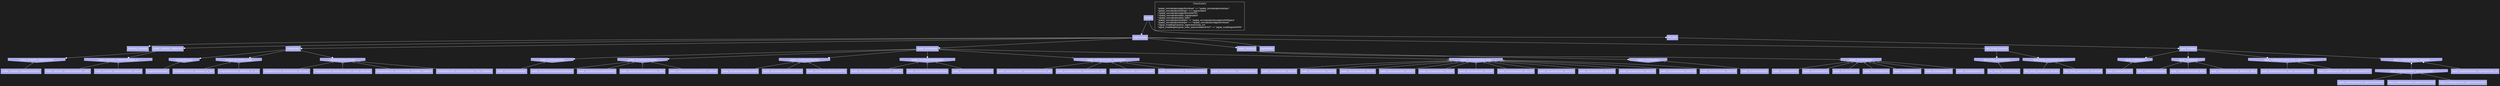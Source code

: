digraph FeatureModel {
rankdir="TB"
newrank=true
bgcolor="#1e1e1e"
edge [color=white]
node [style=filled fontcolor="white" fontname="Arial Unicode MS, Arial"];

distorsion_correction [fillcolor="#ABACEA" tooltip="Cardinality: None" shape="box"]
preprocessing -> distorsion_correction [arrowhead="dot", arrowtail="none", dir="both"]
"motion_correction_realignment/tool/spm" [fillcolor="#ABACEA" tooltip="Cardinality: None" shape="box"]
"motion_correction_realignment/tool" -> "motion_correction_realignment/tool/spm" [arrowhead="none", arrowtail="odot", dir="both"]
"motion_correction_realignment/tool" [fillcolor="#ABACEA" tooltip="Cardinality: None" shape="invhouse"]
motion_correction_realignment -> "motion_correction_realignment/tool" [arrowhead="dot", arrowtail="none", dir="both"]
"motion_correction_realignment/register_to/first" [fillcolor="#ABACEA" tooltip="Cardinality: None" shape="box"]
"motion_correction_realignment/register_to" -> "motion_correction_realignment/register_to/first" [arrowhead="none", arrowtail="odot", dir="both"]
"motion_correction_realignment/register_to/mean" [fillcolor="#ABACEA" tooltip="Cardinality: None" shape="box"]
"motion_correction_realignment/register_to" -> "motion_correction_realignment/register_to/mean" [arrowhead="none", arrowtail="odot", dir="both"]
"motion_correction_realignment/register_to" [fillcolor="#ABACEA" tooltip="Cardinality: None" shape="invhouse"]
motion_correction_realignment -> "motion_correction_realignment/register_to" [arrowhead="dot", arrowtail="none", dir="both"]
motion_correction_realignment [fillcolor="#ABACEA" tooltip="Cardinality: None" shape="box"]
preprocessing -> motion_correction_realignment [arrowhead="dot", arrowtail="none", dir="both"]
"coregistration/tool/spm" [fillcolor="#ABACEA" tooltip="Cardinality: None" shape="box"]
"coregistration/tool" -> "coregistration/tool/spm" [arrowhead="none", arrowtail="odot", dir="both"]
"coregistration/tool" [fillcolor="#ABACEA" tooltip="Cardinality: None" shape="invhouse"]
coregistration -> "coregistration/tool" [arrowhead="dot", arrowtail="none", dir="both"]
"coregistration/source_target/anat_on_func" [fillcolor="#ABACEA" tooltip="Cardinality: None" shape="box"]
"coregistration/source_target" -> "coregistration/source_target/anat_on_func" [arrowhead="none", arrowtail="odot", dir="both"]
"coregistration/source_target/func_on_anat" [fillcolor="#ABACEA" tooltip="Cardinality: None" shape="box"]
"coregistration/source_target" -> "coregistration/source_target/func_on_anat" [arrowhead="none", arrowtail="odot", dir="both"]
"coregistration/source_target" [fillcolor="#ABACEA" tooltip="Cardinality: None" shape="invhouse"]
coregistration -> "coregistration/source_target" [arrowhead="dot", arrowtail="none", dir="both"]
"coregistration/cost_function/mutual_information" [fillcolor="#ABACEA" tooltip="Cardinality: None" shape="box"]
"coregistration/cost_function" -> "coregistration/cost_function/mutual_information" [arrowhead="none", arrowtail="odot", dir="both"]
"coregistration/cost_function/normalised_mutual_information" [fillcolor="#ABACEA" tooltip="Cardinality: None" shape="box"]
"coregistration/cost_function" -> "coregistration/cost_function/normalised_mutual_information" [arrowhead="none", arrowtail="odot", dir="both"]
"coregistration/cost_function/entropy_correlation_coefficient" [fillcolor="#ABACEA" tooltip="Cardinality: None" shape="box"]
"coregistration/cost_function" -> "coregistration/cost_function/entropy_correlation_coefficient" [arrowhead="none", arrowtail="odot", dir="both"]
"coregistration/cost_function/normalised_cross_correlation" [fillcolor="#ABACEA" tooltip="Cardinality: None" shape="box"]
"coregistration/cost_function" -> "coregistration/cost_function/normalised_cross_correlation" [arrowhead="none", arrowtail="odot", dir="both"]
"coregistration/cost_function" [fillcolor="#ABACEA" tooltip="Cardinality: None" shape="invhouse"]
coregistration -> "coregistration/cost_function" [arrowhead="dot", arrowtail="none", dir="both"]
coregistration [fillcolor="#ABACEA" tooltip="Cardinality: None" shape="box"]
preprocessing -> coregistration [arrowhead="dot", arrowtail="none", dir="both"]
"spatial_normalization/tool/spm" [fillcolor="#ABACEA" tooltip="Cardinality: None" shape="box"]
"spatial_normalization/tool" -> "spatial_normalization/tool/spm" [arrowhead="none", arrowtail="odot", dir="both"]
"spatial_normalization/tool" [fillcolor="#ABACEA" tooltip="Cardinality: None" shape="invhouse"]
spatial_normalization -> "spatial_normalization/tool" [arrowhead="dot", arrowtail="none", dir="both"]
"spatial_normalization/template/Ixi549Space" [fillcolor="#ABACEA" tooltip="Cardinality: None" shape="box"]
"spatial_normalization/template" -> "spatial_normalization/template/Ixi549Space" [arrowhead="none", arrowtail="odot", dir="both"]
"spatial_normalization/template/MNI305" [fillcolor="#ABACEA" tooltip="Cardinality: None" shape="box"]
"spatial_normalization/template" -> "spatial_normalization/template/MNI305" [arrowhead="none", arrowtail="odot", dir="both"]
"spatial_normalization/template/MNI152_linear" [fillcolor="#ABACEA" tooltip="Cardinality: None" shape="box"]
"spatial_normalization/template" -> "spatial_normalization/template/MNI152_linear" [arrowhead="none", arrowtail="odot", dir="both"]
"spatial_normalization/template/MNI152_nonlinear" [fillcolor="#ABACEA" tooltip="Cardinality: None" shape="box"]
"spatial_normalization/template" -> "spatial_normalization/template/MNI152_nonlinear" [arrowhead="none", arrowtail="odot", dir="both"]
"spatial_normalization/template" [fillcolor="#ABACEA" tooltip="Cardinality: None" shape="invhouse"]
spatial_normalization -> "spatial_normalization/template" [arrowhead="dot", arrowtail="none", dir="both"]
"spatial_normalization/algorithm/linear" [fillcolor="#ABACEA" tooltip="Cardinality: None" shape="box"]
"spatial_normalization/algorithm" -> "spatial_normalization/algorithm/linear" [arrowhead="none", arrowtail="odot", dir="both"]
"spatial_normalization/algorithm/nonlinear" [fillcolor="#ABACEA" tooltip="Cardinality: None" shape="box"]
"spatial_normalization/algorithm" -> "spatial_normalization/algorithm/nonlinear" [arrowhead="none", arrowtail="odot", dir="both"]
"spatial_normalization/algorithm/DARTEL" [fillcolor="#ABACEA" tooltip="Cardinality: None" shape="box"]
"spatial_normalization/algorithm" -> "spatial_normalization/algorithm/DARTEL" [arrowhead="none", arrowtail="odot", dir="both"]
"spatial_normalization/algorithm" [fillcolor="#ABACEA" tooltip="Cardinality: None" shape="invhouse"]
spatial_normalization -> "spatial_normalization/algorithm" [arrowhead="dot", arrowtail="none", dir="both"]
"spatial_normalization/interpolation/nearest_neighbour" [fillcolor="#ABACEA" tooltip="Cardinality: None" shape="box"]
"spatial_normalization/interpolation" -> "spatial_normalization/interpolation/nearest_neighbour" [arrowhead="none", arrowtail="odot", dir="both"]
"spatial_normalization/interpolation/trilinear" [fillcolor="#ABACEA" tooltip="Cardinality: None" shape="box"]
"spatial_normalization/interpolation" -> "spatial_normalization/interpolation/trilinear" [arrowhead="none", arrowtail="odot", dir="both"]
"spatial_normalization/interpolation/bspline" [fillcolor="#ABACEA" tooltip="Cardinality: None" shape="box"]
"spatial_normalization/interpolation" -> "spatial_normalization/interpolation/bspline" [arrowhead="none", arrowtail="odot", dir="both"]
"spatial_normalization/interpolation" [fillcolor="#ABACEA" tooltip="Cardinality: None" shape="invhouse"]
spatial_normalization -> "spatial_normalization/interpolation" [arrowhead="dot", arrowtail="none", dir="both"]
"spatial_normalization/bias_regularisation/extremely_light" [fillcolor="#ABACEA" tooltip="Cardinality: None" shape="box"]
"spatial_normalization/bias_regularisation" -> "spatial_normalization/bias_regularisation/extremely_light" [arrowhead="none", arrowtail="odot", dir="both"]
"spatial_normalization/bias_regularisation/very_light" [fillcolor="#ABACEA" tooltip="Cardinality: None" shape="box"]
"spatial_normalization/bias_regularisation" -> "spatial_normalization/bias_regularisation/very_light" [arrowhead="none", arrowtail="odot", dir="both"]
"spatial_normalization/bias_regularisation/light" [fillcolor="#ABACEA" tooltip="Cardinality: None" shape="box"]
"spatial_normalization/bias_regularisation" -> "spatial_normalization/bias_regularisation/light" [arrowhead="none", arrowtail="odot", dir="both"]
"spatial_normalization/bias_regularisation/medium" [fillcolor="#ABACEA" tooltip="Cardinality: None" shape="box"]
"spatial_normalization/bias_regularisation" -> "spatial_normalization/bias_regularisation/medium" [arrowhead="none", arrowtail="odot", dir="both"]
"spatial_normalization/bias_regularisation/heavy" [fillcolor="#ABACEA" tooltip="Cardinality: None" shape="box"]
"spatial_normalization/bias_regularisation" -> "spatial_normalization/bias_regularisation/heavy" [arrowhead="none", arrowtail="odot", dir="both"]
"spatial_normalization/bias_regularisation" [fillcolor="#ABACEA" tooltip="Cardinality: None" shape="invhouse"]
spatial_normalization -> "spatial_normalization/bias_regularisation" [arrowhead="odot", arrowtail="none", dir="both"]
"spatial_normalization/bias_fwhm/30" [fillcolor="#ABACEA" tooltip="Cardinality: None" shape="box"]
"spatial_normalization/bias_fwhm" -> "spatial_normalization/bias_fwhm/30" [arrowhead="none", arrowtail="odot", dir="both"]
"spatial_normalization/bias_fwhm/40" [fillcolor="#ABACEA" tooltip="Cardinality: None" shape="box"]
"spatial_normalization/bias_fwhm" -> "spatial_normalization/bias_fwhm/40" [arrowhead="none", arrowtail="odot", dir="both"]
"spatial_normalization/bias_fwhm/60" [fillcolor="#ABACEA" tooltip="Cardinality: None" shape="box"]
"spatial_normalization/bias_fwhm" -> "spatial_normalization/bias_fwhm/60" [arrowhead="none", arrowtail="odot", dir="both"]
"spatial_normalization/bias_fwhm/70" [fillcolor="#ABACEA" tooltip="Cardinality: None" shape="box"]
"spatial_normalization/bias_fwhm" -> "spatial_normalization/bias_fwhm/70" [arrowhead="none", arrowtail="odot", dir="both"]
"spatial_normalization/bias_fwhm/80" [fillcolor="#ABACEA" tooltip="Cardinality: None" shape="box"]
"spatial_normalization/bias_fwhm" -> "spatial_normalization/bias_fwhm/80" [arrowhead="none", arrowtail="odot", dir="both"]
"spatial_normalization/bias_fwhm/90" [fillcolor="#ABACEA" tooltip="Cardinality: None" shape="box"]
"spatial_normalization/bias_fwhm" -> "spatial_normalization/bias_fwhm/90" [arrowhead="none", arrowtail="odot", dir="both"]
"spatial_normalization/bias_fwhm/100" [fillcolor="#ABACEA" tooltip="Cardinality: None" shape="box"]
"spatial_normalization/bias_fwhm" -> "spatial_normalization/bias_fwhm/100" [arrowhead="none", arrowtail="odot", dir="both"]
"spatial_normalization/bias_fwhm/110" [fillcolor="#ABACEA" tooltip="Cardinality: None" shape="box"]
"spatial_normalization/bias_fwhm" -> "spatial_normalization/bias_fwhm/110" [arrowhead="none", arrowtail="odot", dir="both"]
"spatial_normalization/bias_fwhm/120" [fillcolor="#ABACEA" tooltip="Cardinality: None" shape="box"]
"spatial_normalization/bias_fwhm" -> "spatial_normalization/bias_fwhm/120" [arrowhead="none", arrowtail="odot", dir="both"]
"spatial_normalization/bias_fwhm/130" [fillcolor="#ABACEA" tooltip="Cardinality: None" shape="box"]
"spatial_normalization/bias_fwhm" -> "spatial_normalization/bias_fwhm/130" [arrowhead="none", arrowtail="odot", dir="both"]
"spatial_normalization/bias_fwhm/140" [fillcolor="#ABACEA" tooltip="Cardinality: None" shape="box"]
"spatial_normalization/bias_fwhm" -> "spatial_normalization/bias_fwhm/140" [arrowhead="none", arrowtail="odot", dir="both"]
"spatial_normalization/bias_fwhm/150" [fillcolor="#ABACEA" tooltip="Cardinality: None" shape="box"]
"spatial_normalization/bias_fwhm" -> "spatial_normalization/bias_fwhm/150" [arrowhead="none", arrowtail="odot", dir="both"]
"spatial_normalization/bias_fwhm" [fillcolor="#ABACEA" tooltip="Cardinality: None" shape="invhouse"]
spatial_normalization -> "spatial_normalization/bias_fwhm" [arrowhead="odot", arrowtail="none", dir="both"]
spatial_normalization [fillcolor="#ABACEA" tooltip="Cardinality: None" shape="box"]
preprocessing -> spatial_normalization [arrowhead="dot", arrowtail="none", dir="both"]
"spatial_smoothing/tool/spm" [fillcolor="#ABACEA" tooltip="Cardinality: None" shape="box"]
"spatial_smoothing/tool" -> "spatial_smoothing/tool/spm" [arrowhead="none", arrowtail="odot", dir="both"]
"spatial_smoothing/tool" [fillcolor="#ABACEA" tooltip="Cardinality: None" shape="invhouse"]
spatial_smoothing -> "spatial_smoothing/tool" [arrowhead="dot", arrowtail="none", dir="both"]
"spatial_smoothing/fwhm/2" [fillcolor="#ABACEA" tooltip="Cardinality: None" shape="box"]
"spatial_smoothing/fwhm" -> "spatial_smoothing/fwhm/2" [arrowhead="none", arrowtail="odot", dir="both"]
"spatial_smoothing/fwhm/4" [fillcolor="#ABACEA" tooltip="Cardinality: None" shape="box"]
"spatial_smoothing/fwhm" -> "spatial_smoothing/fwhm/4" [arrowhead="none", arrowtail="odot", dir="both"]
"spatial_smoothing/fwhm/6" [fillcolor="#ABACEA" tooltip="Cardinality: None" shape="box"]
"spatial_smoothing/fwhm" -> "spatial_smoothing/fwhm/6" [arrowhead="none", arrowtail="odot", dir="both"]
"spatial_smoothing/fwhm/8" [fillcolor="#ABACEA" tooltip="Cardinality: None" shape="box"]
"spatial_smoothing/fwhm" -> "spatial_smoothing/fwhm/8" [arrowhead="none", arrowtail="odot", dir="both"]
"spatial_smoothing/fwhm/10" [fillcolor="#ABACEA" tooltip="Cardinality: None" shape="box"]
"spatial_smoothing/fwhm" -> "spatial_smoothing/fwhm/10" [arrowhead="none", arrowtail="odot", dir="both"]
"spatial_smoothing/fwhm/12" [fillcolor="#ABACEA" tooltip="Cardinality: None" shape="box"]
"spatial_smoothing/fwhm" -> "spatial_smoothing/fwhm/12" [arrowhead="none", arrowtail="odot", dir="both"]
"spatial_smoothing/fwhm/14" [fillcolor="#ABACEA" tooltip="Cardinality: None" shape="box"]
"spatial_smoothing/fwhm" -> "spatial_smoothing/fwhm/14" [arrowhead="none", arrowtail="odot", dir="both"]
"spatial_smoothing/fwhm" [fillcolor="#ABACEA" tooltip="Cardinality: None" shape="invhouse"]
spatial_smoothing -> "spatial_smoothing/fwhm" [arrowhead="odot", arrowtail="none", dir="both"]
spatial_smoothing [fillcolor="#ABACEA" tooltip="Cardinality: None" shape="box"]
preprocessing -> spatial_smoothing [arrowhead="dot", arrowtail="none", dir="both"]
segmentation [fillcolor="#ABACEA" tooltip="Cardinality: None" shape="box"]
preprocessing -> segmentation [arrowhead="odot", arrowtail="none", dir="both"]
"slice_timing_correction/tool/spm" [fillcolor="#ABACEA" tooltip="Cardinality: None" shape="box"]
"slice_timing_correction/tool" -> "slice_timing_correction/tool/spm" [arrowhead="none", arrowtail="odot", dir="both"]
"slice_timing_correction/tool" [fillcolor="#ABACEA" tooltip="Cardinality: None" shape="invhouse"]
slice_timing_correction -> "slice_timing_correction/tool" [arrowhead="dot", arrowtail="none", dir="both"]
"slice_timing_correction/ref_slice/first" [fillcolor="#ABACEA" tooltip="Cardinality: None" shape="box"]
"slice_timing_correction/ref_slice" -> "slice_timing_correction/ref_slice/first" [arrowhead="none", arrowtail="odot", dir="both"]
"slice_timing_correction/ref_slice/middle" [fillcolor="#ABACEA" tooltip="Cardinality: None" shape="box"]
"slice_timing_correction/ref_slice" -> "slice_timing_correction/ref_slice/middle" [arrowhead="none", arrowtail="odot", dir="both"]
"slice_timing_correction/ref_slice" [fillcolor="#ABACEA" tooltip="Cardinality: None" shape="invhouse"]
slice_timing_correction -> "slice_timing_correction/ref_slice" [arrowhead="dot", arrowtail="none", dir="both"]
slice_timing_correction [fillcolor="#ABACEA" tooltip="Cardinality: None" shape="box"]
preprocessing -> slice_timing_correction [arrowhead="odot", arrowtail="none", dir="both"]
preprocessing [fillcolor="#ABACEA" tooltip="Cardinality: None" shape="box"]
pipeline -> preprocessing [arrowhead="dot", arrowtail="none", dir="both"]
"signal_modeling/tool/SPM" [fillcolor="#ABACEA" tooltip="Cardinality: None" shape="box"]
"signal_modeling/tool" -> "signal_modeling/tool/SPM" [arrowhead="none", arrowtail="odot", dir="both"]
"signal_modeling/tool" [fillcolor="#ABACEA" tooltip="Cardinality: None" shape="invhouse"]
"signal_modeling" -> "signal_modeling/tool" [arrowhead="dot", arrowtail="none", dir="both"]
"signal_modeling/hrf/canonical" [fillcolor="#ABACEA" tooltip="Cardinality: None" shape="box"]
"signal_modeling/hrf" -> "signal_modeling/hrf/canonical" [arrowhead="none", arrowtail="odot", dir="both"]
"signal_modeling/hrf/temporal_derivs" [fillcolor="#ABACEA" tooltip="Cardinality: None" shape="box"]
"signal_modeling/hrf" -> "signal_modeling/hrf/temporal_derivs" [arrowhead="none", arrowtail="odot", dir="both"]
"signal_modeling/hrf/temporal_dispersion_derivs" [fillcolor="#ABACEA" tooltip="Cardinality: None" shape="box"]
"signal_modeling/hrf" -> "signal_modeling/hrf/temporal_dispersion_derivs" [arrowhead="none", arrowtail="odot", dir="both"]
"signal_modeling/hrf" [fillcolor="#ABACEA" tooltip="Cardinality: None" shape="invhouse"]
"signal_modeling" -> "signal_modeling/hrf" [arrowhead="dot", arrowtail="none", dir="both"]
"signal_modelling/temporal_noise_autocorrelation/AR1" [fillcolor="#ABACEA" tooltip="Cardinality: None" shape="box"]
"signal_modelling/temporal_noise_autocorrelation" -> "signal_modelling/temporal_noise_autocorrelation/AR1" [arrowhead="none", arrowtail="odot", dir="both"]
"signal_modelling/temporal_noise_autocorrelation/FAST" [fillcolor="#ABACEA" tooltip="Cardinality: None" shape="box"]
"signal_modelling/temporal_noise_autocorrelation" -> "signal_modelling/temporal_noise_autocorrelation/FAST" [arrowhead="none", arrowtail="odot", dir="both"]
"signal_modelling/temporal_noise_autocorrelation" [fillcolor="#ABACEA" tooltip="Cardinality: None" shape="invhouse"]
"signal_modeling" -> "signal_modelling/temporal_noise_autocorrelation" [arrowhead="dot", arrowtail="none", dir="both"]
"signal_modeling/nuisance_regressors/motion/6" [fillcolor="#ABACEA" tooltip="Cardinality: None" shape="box"]
"signal_modeling/nuisance_regressors/motion" -> "signal_modeling/nuisance_regressors/motion/6" [arrowhead="none", arrowtail="odot", dir="both"]
"signal_modeling/nuisance_regressors/motion/18" [fillcolor="#ABACEA" tooltip="Cardinality: None" shape="box"]
"signal_modeling/nuisance_regressors/motion" -> "signal_modeling/nuisance_regressors/motion/18" [arrowhead="none", arrowtail="odot", dir="both"]
"signal_modeling/nuisance_regressors/motion/24" [fillcolor="#ABACEA" tooltip="Cardinality: None" shape="box"]
"signal_modeling/nuisance_regressors/motion" -> "signal_modeling/nuisance_regressors/motion/24" [arrowhead="none", arrowtail="odot", dir="both"]
"signal_modeling/nuisance_regressors/motion" [fillcolor="#ABACEA" tooltip="Cardinality: None" shape="invhouse"]
"signal_modeling/nuisance_regressors" -> "signal_modeling/nuisance_regressors/motion" [arrowhead="none", arrowtail="dot", dir="both"]
"signal_modeling/nuisance_regressors/comp_cor" [fillcolor="#ABACEA" tooltip="Cardinality: None" shape="box"]
"signal_modeling/nuisance_regressors" -> "signal_modeling/nuisance_regressors/comp_cor" [arrowhead="none", arrowtail="dot", dir="both"]
"signal_modeling/nuisance_regressors" [fillcolor="#ABACEA" tooltip="Cardinality: None" shape="invhouse"]
"signal_modeling" -> "signal_modeling/nuisance_regressors" [arrowhead="odot", arrowtail="none", dir="both"]
"signal_modeling" [fillcolor="#ABACEA" tooltip="Cardinality: None" shape="box"]
first_level -> "signal_modeling" [arrowhead="dot", arrowtail="none", dir="both"]
first_level [fillcolor="#ABACEA" tooltip="Cardinality: None" shape="box"]
pipeline -> first_level [arrowhead="dot", arrowtail="none", dir="both"]
pipeline [fillcolor="#ABACEA" tooltip="Cardinality: None" shape="box"]


subgraph cluster_constraints{
    label="Constraints" color="white" fontcolor="white"
    constraints [shape="box" color="#1e1e1e" label=<<table border="0" cellpadding="0" cellspacing="0" cellborder="0">
        <tr><td align="left">"spatial_normalization/algorithm/linear" =&gt; !"spatial_normalization/tool/spm"</td></tr>
    <tr><td align="left">"spatial_normalization/tool/spm" &lt;=&gt; segmentation</td></tr>
    <tr><td align="left">!"spatial_normalization/algorithm/DARTEL"</td></tr>
    <tr><td align="left">!"spatial_normalization/bias_regularisation"</td></tr>
    <tr><td align="left">!"spatial_normalization/bias_fwhm"</td></tr>
    <tr><td align="left">"spatial_normalization/tool/spm" =&gt; "spatial_normalization/template/Ixi549Space"</td></tr>
    <tr><td align="left">"spatial_normalization/tool/spm" =&gt; !"spatial_normalization/algorithm/linear"</td></tr>
    <tr><td align="left">!"signal_modeling/nuisance_regressors/comp_cor"</td></tr>
    <tr><td align="left">"signal_modelling/temporal_noise_autocorrelation/FAST" =&gt; "signal_modeling/tool/SPM"</td></tr>
</table>>]
}
}
